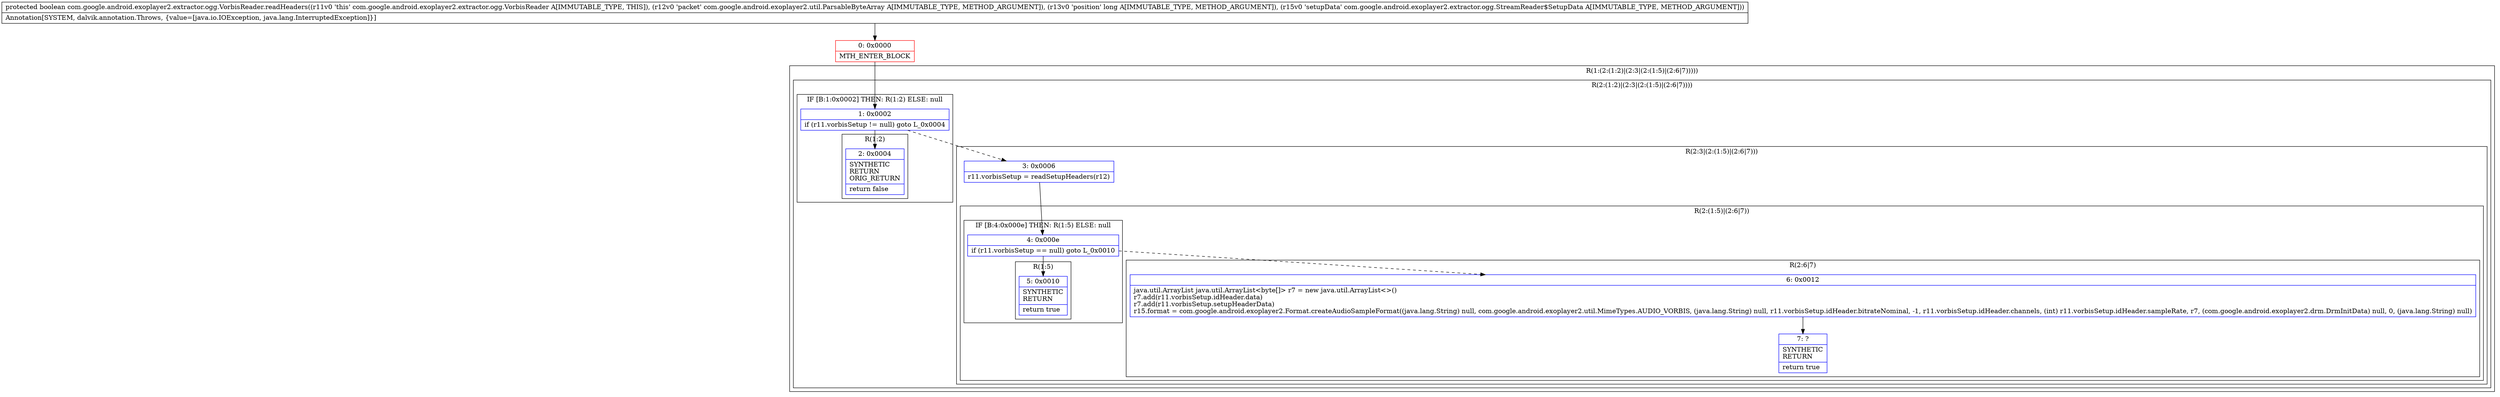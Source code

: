 digraph "CFG forcom.google.android.exoplayer2.extractor.ogg.VorbisReader.readHeaders(Lcom\/google\/android\/exoplayer2\/util\/ParsableByteArray;JLcom\/google\/android\/exoplayer2\/extractor\/ogg\/StreamReader$SetupData;)Z" {
subgraph cluster_Region_1036128181 {
label = "R(1:(2:(1:2)|(2:3|(2:(1:5)|(2:6|7)))))";
node [shape=record,color=blue];
subgraph cluster_Region_372267887 {
label = "R(2:(1:2)|(2:3|(2:(1:5)|(2:6|7))))";
node [shape=record,color=blue];
subgraph cluster_IfRegion_688610431 {
label = "IF [B:1:0x0002] THEN: R(1:2) ELSE: null";
node [shape=record,color=blue];
Node_1 [shape=record,label="{1\:\ 0x0002|if (r11.vorbisSetup != null) goto L_0x0004\l}"];
subgraph cluster_Region_873971078 {
label = "R(1:2)";
node [shape=record,color=blue];
Node_2 [shape=record,label="{2\:\ 0x0004|SYNTHETIC\lRETURN\lORIG_RETURN\l|return false\l}"];
}
}
subgraph cluster_Region_419803926 {
label = "R(2:3|(2:(1:5)|(2:6|7)))";
node [shape=record,color=blue];
Node_3 [shape=record,label="{3\:\ 0x0006|r11.vorbisSetup = readSetupHeaders(r12)\l}"];
subgraph cluster_Region_234518650 {
label = "R(2:(1:5)|(2:6|7))";
node [shape=record,color=blue];
subgraph cluster_IfRegion_2128688414 {
label = "IF [B:4:0x000e] THEN: R(1:5) ELSE: null";
node [shape=record,color=blue];
Node_4 [shape=record,label="{4\:\ 0x000e|if (r11.vorbisSetup == null) goto L_0x0010\l}"];
subgraph cluster_Region_1997757641 {
label = "R(1:5)";
node [shape=record,color=blue];
Node_5 [shape=record,label="{5\:\ 0x0010|SYNTHETIC\lRETURN\l|return true\l}"];
}
}
subgraph cluster_Region_2071935642 {
label = "R(2:6|7)";
node [shape=record,color=blue];
Node_6 [shape=record,label="{6\:\ 0x0012|java.util.ArrayList java.util.ArrayList\<byte[]\> r7 = new java.util.ArrayList\<\>()\lr7.add(r11.vorbisSetup.idHeader.data)\lr7.add(r11.vorbisSetup.setupHeaderData)\lr15.format = com.google.android.exoplayer2.Format.createAudioSampleFormat((java.lang.String) null, com.google.android.exoplayer2.util.MimeTypes.AUDIO_VORBIS, (java.lang.String) null, r11.vorbisSetup.idHeader.bitrateNominal, \-1, r11.vorbisSetup.idHeader.channels, (int) r11.vorbisSetup.idHeader.sampleRate, r7, (com.google.android.exoplayer2.drm.DrmInitData) null, 0, (java.lang.String) null)\l}"];
Node_7 [shape=record,label="{7\:\ ?|SYNTHETIC\lRETURN\l|return true\l}"];
}
}
}
}
}
Node_0 [shape=record,color=red,label="{0\:\ 0x0000|MTH_ENTER_BLOCK\l}"];
MethodNode[shape=record,label="{protected boolean com.google.android.exoplayer2.extractor.ogg.VorbisReader.readHeaders((r11v0 'this' com.google.android.exoplayer2.extractor.ogg.VorbisReader A[IMMUTABLE_TYPE, THIS]), (r12v0 'packet' com.google.android.exoplayer2.util.ParsableByteArray A[IMMUTABLE_TYPE, METHOD_ARGUMENT]), (r13v0 'position' long A[IMMUTABLE_TYPE, METHOD_ARGUMENT]), (r15v0 'setupData' com.google.android.exoplayer2.extractor.ogg.StreamReader$SetupData A[IMMUTABLE_TYPE, METHOD_ARGUMENT]))  | Annotation[SYSTEM, dalvik.annotation.Throws, \{value=[java.io.IOException, java.lang.InterruptedException]\}]\l}"];
MethodNode -> Node_0;
Node_1 -> Node_2;
Node_1 -> Node_3[style=dashed];
Node_3 -> Node_4;
Node_4 -> Node_5;
Node_4 -> Node_6[style=dashed];
Node_6 -> Node_7;
Node_0 -> Node_1;
}


